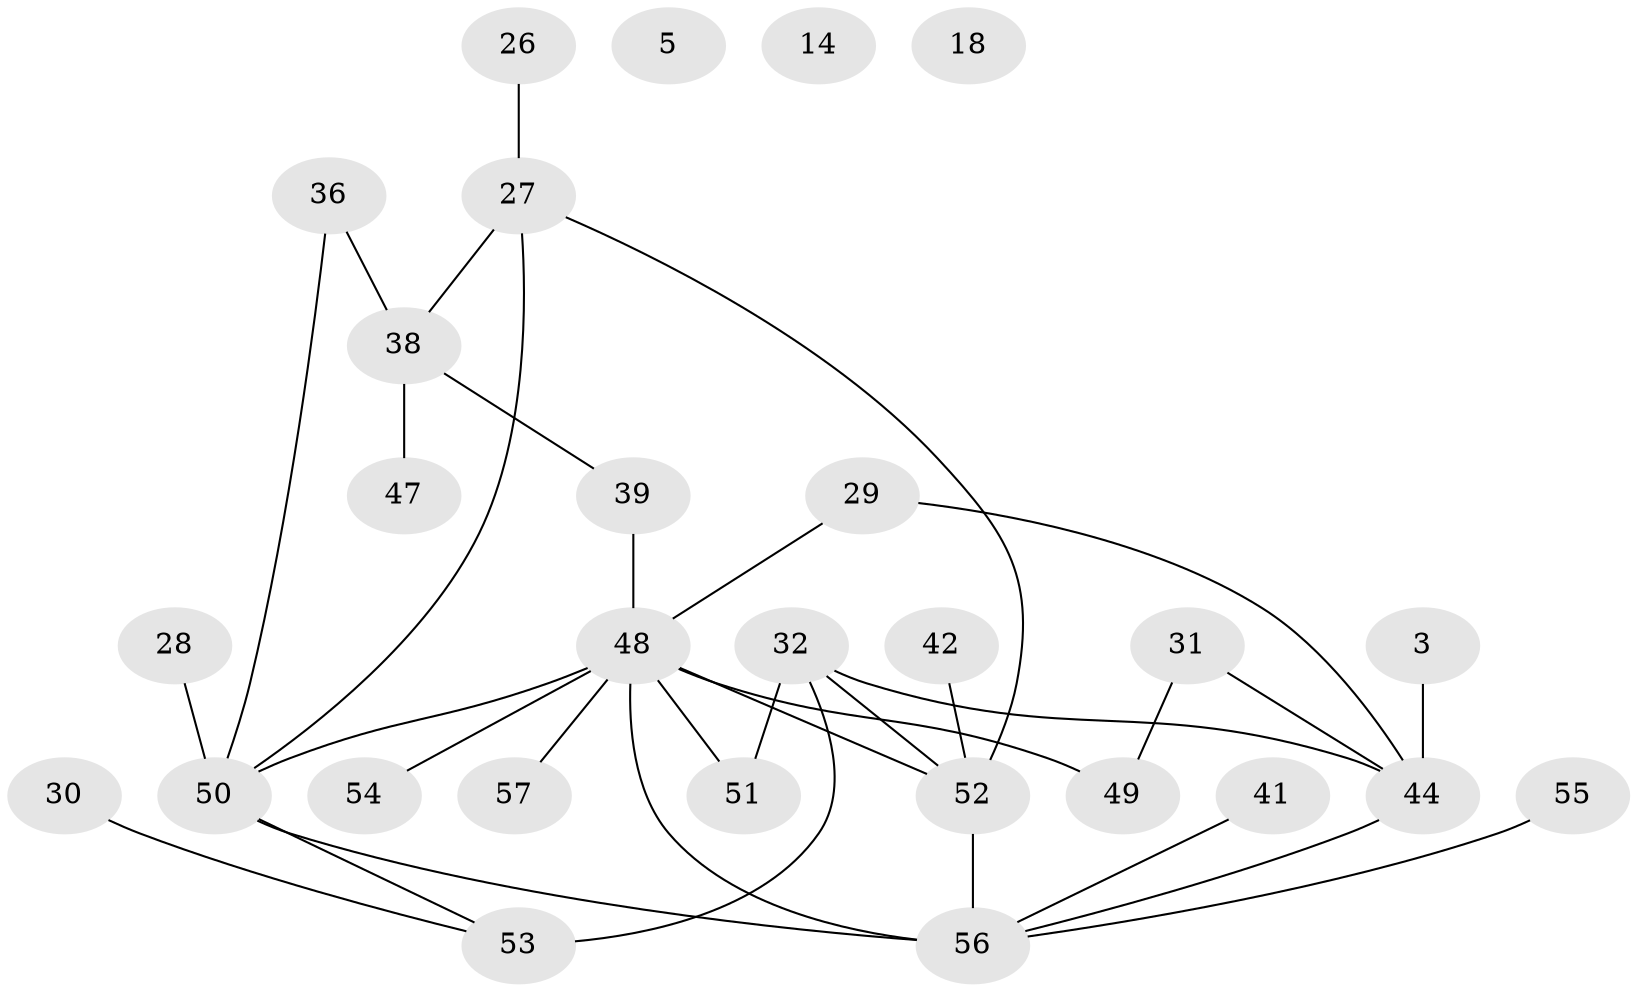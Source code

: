 // original degree distribution, {2: 0.2807017543859649, 1: 0.24561403508771928, 4: 0.08771929824561403, 0: 0.03508771929824561, 5: 0.10526315789473684, 6: 0.03508771929824561, 3: 0.21052631578947367}
// Generated by graph-tools (version 1.1) at 2025/39/03/09/25 04:39:42]
// undirected, 28 vertices, 34 edges
graph export_dot {
graph [start="1"]
  node [color=gray90,style=filled];
  3;
  5;
  14;
  18 [super="+16"];
  26;
  27 [super="+9+19"];
  28;
  29 [super="+22"];
  30;
  31 [super="+6"];
  32;
  36;
  38;
  39;
  41;
  42 [super="+13"];
  44 [super="+11"];
  47;
  48 [super="+1+37+46+40"];
  49;
  50 [super="+4+43"];
  51;
  52 [super="+33+34"];
  53 [super="+8"];
  54;
  55;
  56 [super="+20+45"];
  57 [super="+24"];
  3 -- 44;
  26 -- 27;
  27 -- 38 [weight=2];
  27 -- 52 [weight=2];
  27 -- 50;
  28 -- 50;
  29 -- 48;
  29 -- 44;
  30 -- 53;
  31 -- 44;
  31 -- 49;
  32 -- 51;
  32 -- 53 [weight=2];
  32 -- 44;
  32 -- 52;
  36 -- 38;
  36 -- 50;
  38 -- 39;
  38 -- 47;
  39 -- 48;
  41 -- 56;
  42 -- 52;
  44 -- 56 [weight=3];
  48 -- 56;
  48 -- 51;
  48 -- 49;
  48 -- 50 [weight=2];
  48 -- 54;
  48 -- 57;
  48 -- 52;
  50 -- 56 [weight=3];
  50 -- 53;
  52 -- 56 [weight=2];
  55 -- 56;
}

